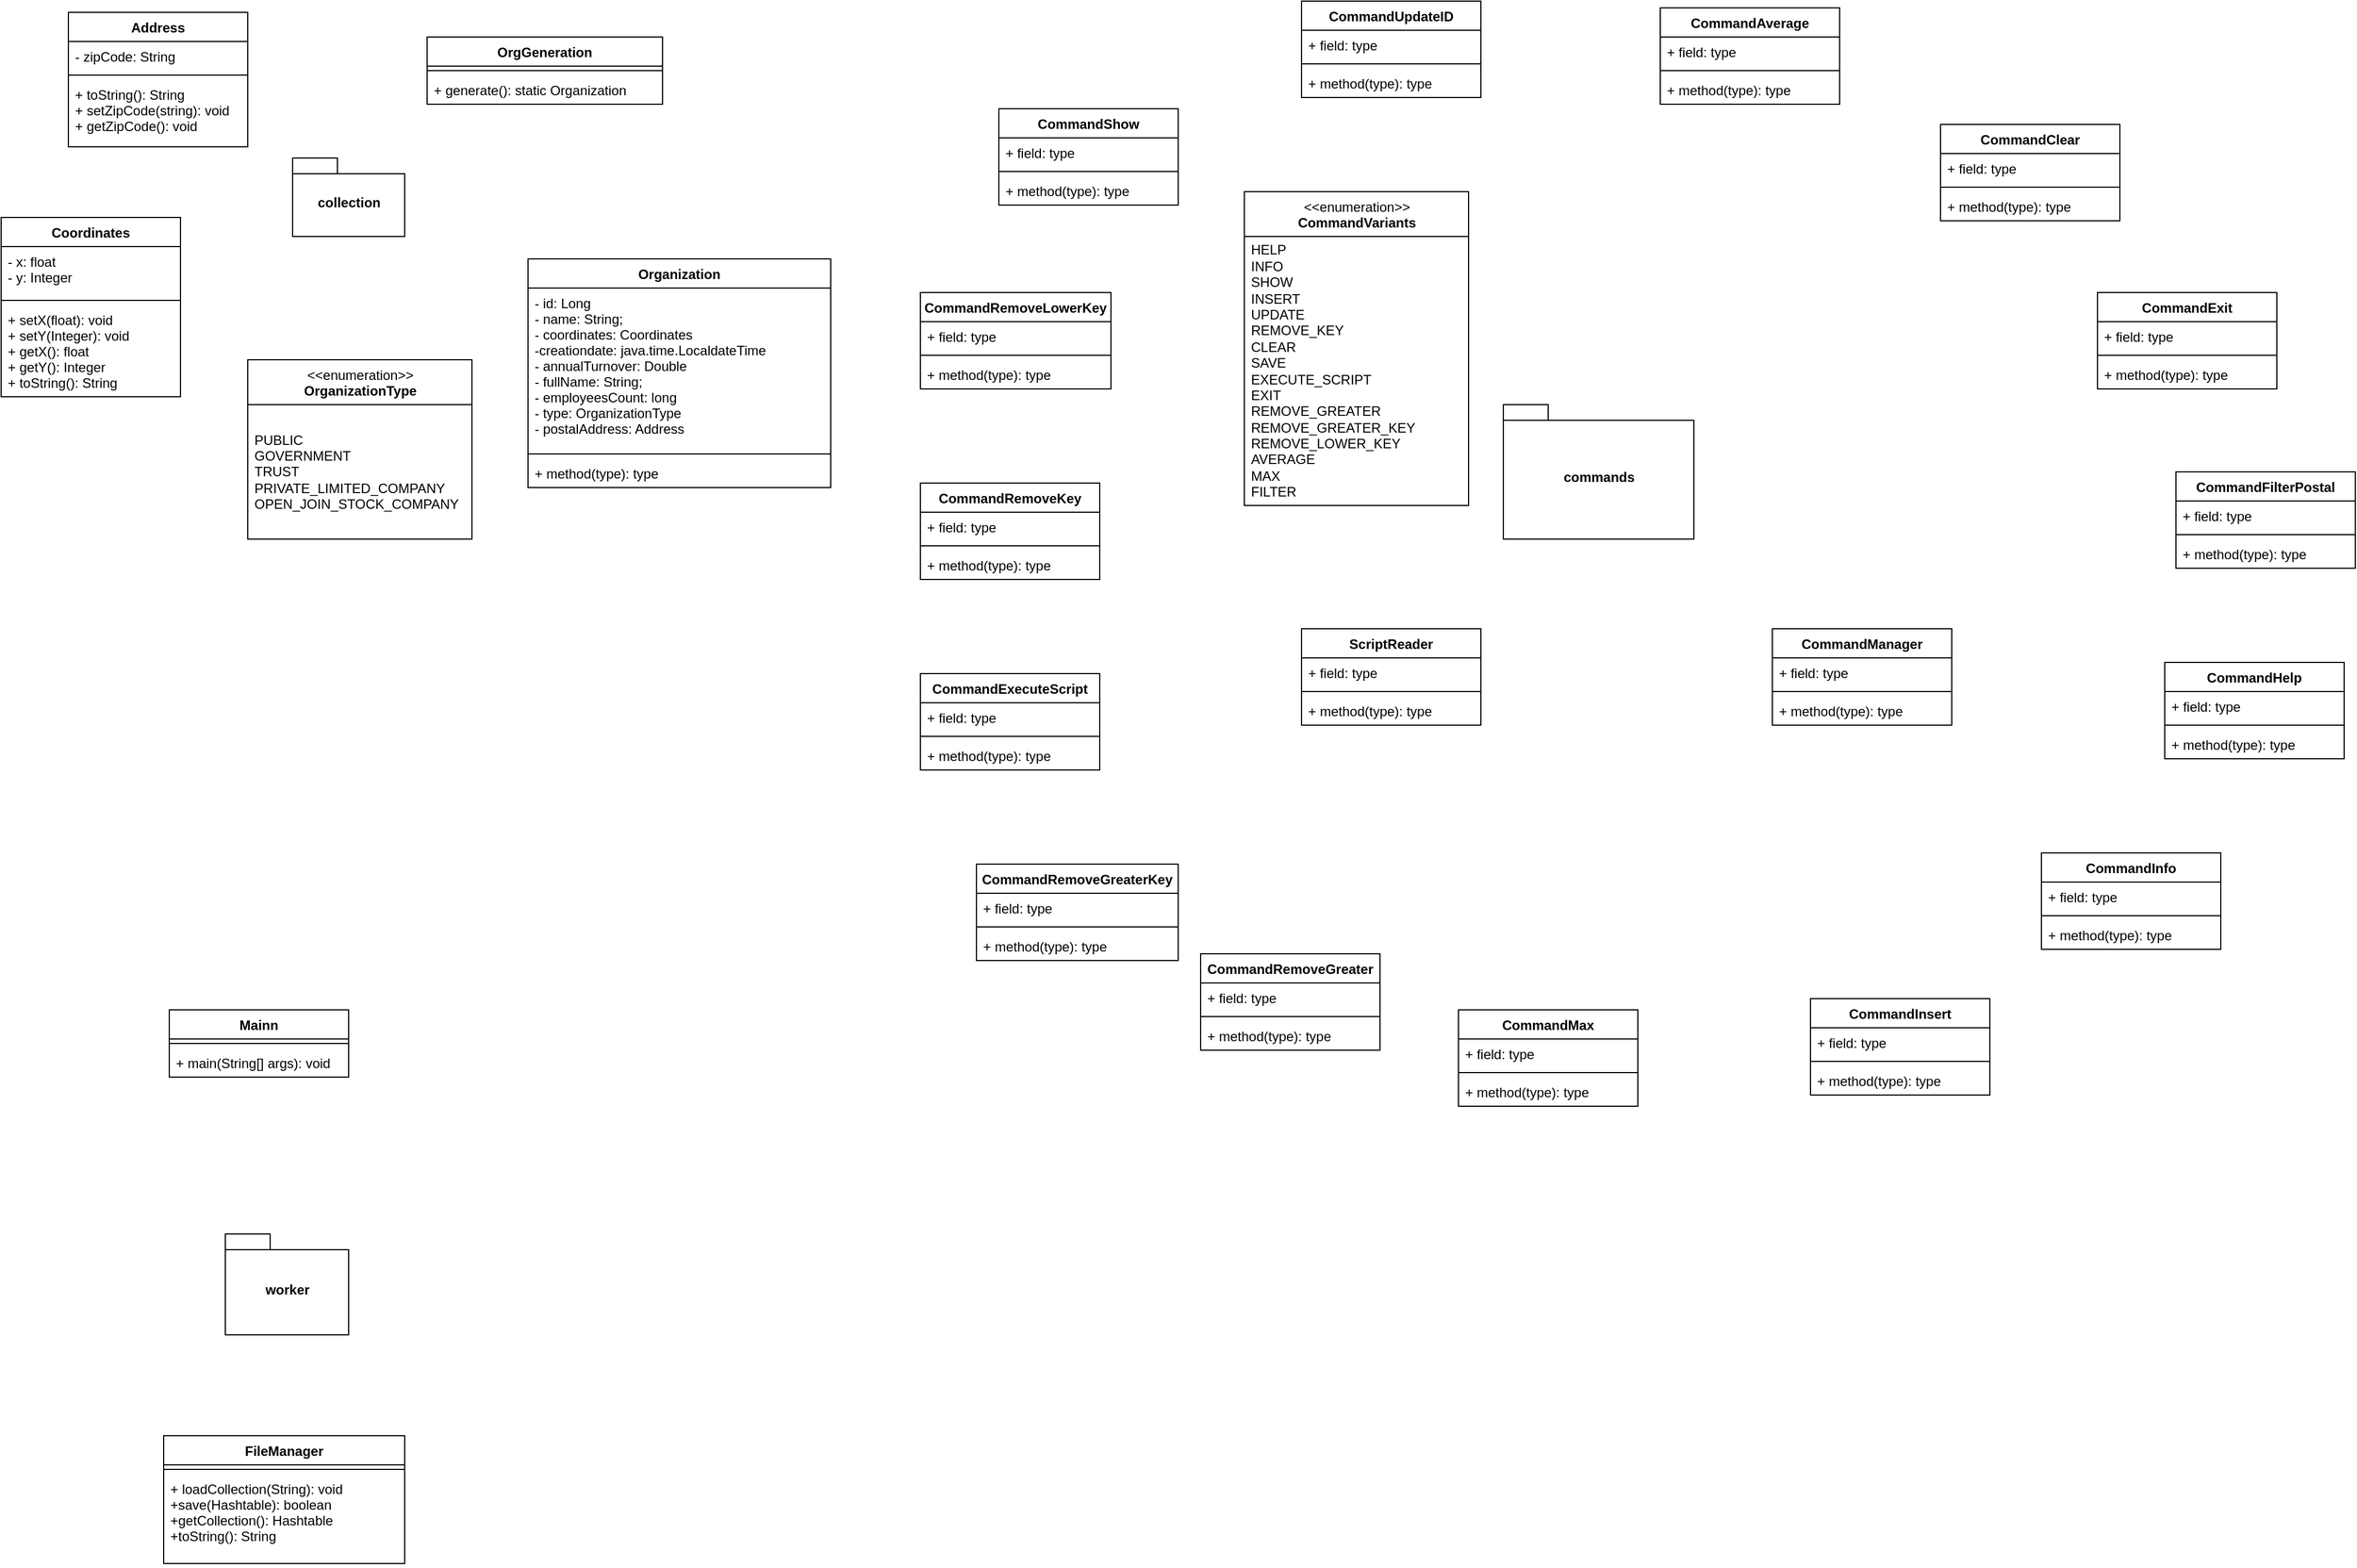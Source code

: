 <mxfile version="14.4.8" type="github">
  <diagram id="C5RBs43oDa-KdzZeNtuy" name="Page-1">
    <mxGraphModel dx="498" dy="671" grid="1" gridSize="10" guides="1" tooltips="1" connect="1" arrows="1" fold="1" page="1" pageScale="1" pageWidth="1169" pageHeight="1654" math="0" shadow="0">
      <root>
        <mxCell id="WIyWlLk6GJQsqaUBKTNV-0" />
        <mxCell id="WIyWlLk6GJQsqaUBKTNV-1" parent="WIyWlLk6GJQsqaUBKTNV-0" />
        <mxCell id="-TGFA2THUqolWi0VZM0r-0" value="collection" style="shape=folder;fontStyle=1;spacingTop=10;tabWidth=40;tabHeight=14;tabPosition=left;html=1;" parent="WIyWlLk6GJQsqaUBKTNV-1" vertex="1">
          <mxGeometry x="320" y="220" width="100" height="70" as="geometry" />
        </mxCell>
        <mxCell id="-TGFA2THUqolWi0VZM0r-1" value="Address" style="swimlane;fontStyle=1;align=center;verticalAlign=top;childLayout=stackLayout;horizontal=1;startSize=26;horizontalStack=0;resizeParent=1;resizeParentMax=0;resizeLast=0;collapsible=1;marginBottom=0;" parent="WIyWlLk6GJQsqaUBKTNV-1" vertex="1">
          <mxGeometry x="120" y="90" width="160" height="120" as="geometry" />
        </mxCell>
        <mxCell id="-TGFA2THUqolWi0VZM0r-2" value="- zipCode: String" style="text;strokeColor=none;fillColor=none;align=left;verticalAlign=top;spacingLeft=4;spacingRight=4;overflow=hidden;rotatable=0;points=[[0,0.5],[1,0.5]];portConstraint=eastwest;" parent="-TGFA2THUqolWi0VZM0r-1" vertex="1">
          <mxGeometry y="26" width="160" height="26" as="geometry" />
        </mxCell>
        <mxCell id="-TGFA2THUqolWi0VZM0r-3" value="" style="line;strokeWidth=1;fillColor=none;align=left;verticalAlign=middle;spacingTop=-1;spacingLeft=3;spacingRight=3;rotatable=0;labelPosition=right;points=[];portConstraint=eastwest;" parent="-TGFA2THUqolWi0VZM0r-1" vertex="1">
          <mxGeometry y="52" width="160" height="8" as="geometry" />
        </mxCell>
        <mxCell id="-TGFA2THUqolWi0VZM0r-4" value="+ toString(): String&#xa;+ setZipCode(string): void&#xa;+ getZipCode(): void" style="text;strokeColor=none;fillColor=none;align=left;verticalAlign=top;spacingLeft=4;spacingRight=4;overflow=hidden;rotatable=0;points=[[0,0.5],[1,0.5]];portConstraint=eastwest;" parent="-TGFA2THUqolWi0VZM0r-1" vertex="1">
          <mxGeometry y="60" width="160" height="60" as="geometry" />
        </mxCell>
        <mxCell id="-TGFA2THUqolWi0VZM0r-5" value="Coordinates" style="swimlane;fontStyle=1;align=center;verticalAlign=top;childLayout=stackLayout;horizontal=1;startSize=26;horizontalStack=0;resizeParent=1;resizeParentMax=0;resizeLast=0;collapsible=1;marginBottom=0;" parent="WIyWlLk6GJQsqaUBKTNV-1" vertex="1">
          <mxGeometry x="60" y="273" width="160" height="160" as="geometry" />
        </mxCell>
        <mxCell id="-TGFA2THUqolWi0VZM0r-6" value="- x: float&#xa;- y: Integer" style="text;strokeColor=none;fillColor=none;align=left;verticalAlign=top;spacingLeft=4;spacingRight=4;overflow=hidden;rotatable=0;points=[[0,0.5],[1,0.5]];portConstraint=eastwest;" parent="-TGFA2THUqolWi0VZM0r-5" vertex="1">
          <mxGeometry y="26" width="160" height="44" as="geometry" />
        </mxCell>
        <mxCell id="-TGFA2THUqolWi0VZM0r-7" value="" style="line;strokeWidth=1;fillColor=none;align=left;verticalAlign=middle;spacingTop=-1;spacingLeft=3;spacingRight=3;rotatable=0;labelPosition=right;points=[];portConstraint=eastwest;" parent="-TGFA2THUqolWi0VZM0r-5" vertex="1">
          <mxGeometry y="70" width="160" height="8" as="geometry" />
        </mxCell>
        <mxCell id="-TGFA2THUqolWi0VZM0r-8" value="+ setX(float): void&#xa;+ setY(Integer): void&#xa;+ getX(): float&#xa;+ getY(): Integer&#xa;+ toString(): String" style="text;strokeColor=none;fillColor=none;align=left;verticalAlign=top;spacingLeft=4;spacingRight=4;overflow=hidden;rotatable=0;points=[[0,0.5],[1,0.5]];portConstraint=eastwest;" parent="-TGFA2THUqolWi0VZM0r-5" vertex="1">
          <mxGeometry y="78" width="160" height="82" as="geometry" />
        </mxCell>
        <mxCell id="-TGFA2THUqolWi0VZM0r-9" value="OrgGeneration" style="swimlane;fontStyle=1;align=center;verticalAlign=top;childLayout=stackLayout;horizontal=1;startSize=26;horizontalStack=0;resizeParent=1;resizeParentMax=0;resizeLast=0;collapsible=1;marginBottom=0;" parent="WIyWlLk6GJQsqaUBKTNV-1" vertex="1">
          <mxGeometry x="440" y="112" width="210" height="60" as="geometry" />
        </mxCell>
        <mxCell id="-TGFA2THUqolWi0VZM0r-11" value="" style="line;strokeWidth=1;fillColor=none;align=left;verticalAlign=middle;spacingTop=-1;spacingLeft=3;spacingRight=3;rotatable=0;labelPosition=right;points=[];portConstraint=eastwest;" parent="-TGFA2THUqolWi0VZM0r-9" vertex="1">
          <mxGeometry y="26" width="210" height="8" as="geometry" />
        </mxCell>
        <mxCell id="-TGFA2THUqolWi0VZM0r-12" value="+ generate(): static Organization" style="text;strokeColor=none;fillColor=none;align=left;verticalAlign=top;spacingLeft=4;spacingRight=4;overflow=hidden;rotatable=0;points=[[0,0.5],[1,0.5]];portConstraint=eastwest;" parent="-TGFA2THUqolWi0VZM0r-9" vertex="1">
          <mxGeometry y="34" width="210" height="26" as="geometry" />
        </mxCell>
        <mxCell id="-TGFA2THUqolWi0VZM0r-17" value="Organization" style="swimlane;fontStyle=1;align=center;verticalAlign=top;childLayout=stackLayout;horizontal=1;startSize=26;horizontalStack=0;resizeParent=1;resizeParentMax=0;resizeLast=0;collapsible=1;marginBottom=0;" parent="WIyWlLk6GJQsqaUBKTNV-1" vertex="1">
          <mxGeometry x="530" y="310" width="270" height="204" as="geometry" />
        </mxCell>
        <mxCell id="-TGFA2THUqolWi0VZM0r-18" value="- id: Long&#xa;- name: String;&#xa;- coordinates: Coordinates&#xa;-creationdate: java.time.LocaldateTime&#xa;- annualTurnover: Double&#xa;- fullName: String;&#xa;- employeesCount: long&#xa;- type: OrganizationType&#xa;- postalAddress: Address&#xa;" style="text;strokeColor=none;fillColor=none;align=left;verticalAlign=top;spacingLeft=4;spacingRight=4;overflow=hidden;rotatable=0;points=[[0,0.5],[1,0.5]];portConstraint=eastwest;" parent="-TGFA2THUqolWi0VZM0r-17" vertex="1">
          <mxGeometry y="26" width="270" height="144" as="geometry" />
        </mxCell>
        <mxCell id="-TGFA2THUqolWi0VZM0r-19" value="" style="line;strokeWidth=1;fillColor=none;align=left;verticalAlign=middle;spacingTop=-1;spacingLeft=3;spacingRight=3;rotatable=0;labelPosition=right;points=[];portConstraint=eastwest;" parent="-TGFA2THUqolWi0VZM0r-17" vertex="1">
          <mxGeometry y="170" width="270" height="8" as="geometry" />
        </mxCell>
        <mxCell id="-TGFA2THUqolWi0VZM0r-20" value="+ method(type): type" style="text;strokeColor=none;fillColor=none;align=left;verticalAlign=top;spacingLeft=4;spacingRight=4;overflow=hidden;rotatable=0;points=[[0,0.5],[1,0.5]];portConstraint=eastwest;" parent="-TGFA2THUqolWi0VZM0r-17" vertex="1">
          <mxGeometry y="178" width="270" height="26" as="geometry" />
        </mxCell>
        <mxCell id="-TGFA2THUqolWi0VZM0r-21" value="commands" style="shape=folder;fontStyle=1;spacingTop=10;tabWidth=40;tabHeight=14;tabPosition=left;html=1;" parent="WIyWlLk6GJQsqaUBKTNV-1" vertex="1">
          <mxGeometry x="1400" y="440" width="170" height="120" as="geometry" />
        </mxCell>
        <mxCell id="-TGFA2THUqolWi0VZM0r-22" value="CommandUpdateID" style="swimlane;fontStyle=1;align=center;verticalAlign=top;childLayout=stackLayout;horizontal=1;startSize=26;horizontalStack=0;resizeParent=1;resizeParentMax=0;resizeLast=0;collapsible=1;marginBottom=0;" parent="WIyWlLk6GJQsqaUBKTNV-1" vertex="1">
          <mxGeometry x="1220" y="80" width="160" height="86" as="geometry" />
        </mxCell>
        <mxCell id="-TGFA2THUqolWi0VZM0r-23" value="+ field: type" style="text;strokeColor=none;fillColor=none;align=left;verticalAlign=top;spacingLeft=4;spacingRight=4;overflow=hidden;rotatable=0;points=[[0,0.5],[1,0.5]];portConstraint=eastwest;" parent="-TGFA2THUqolWi0VZM0r-22" vertex="1">
          <mxGeometry y="26" width="160" height="26" as="geometry" />
        </mxCell>
        <mxCell id="-TGFA2THUqolWi0VZM0r-24" value="" style="line;strokeWidth=1;fillColor=none;align=left;verticalAlign=middle;spacingTop=-1;spacingLeft=3;spacingRight=3;rotatable=0;labelPosition=right;points=[];portConstraint=eastwest;" parent="-TGFA2THUqolWi0VZM0r-22" vertex="1">
          <mxGeometry y="52" width="160" height="8" as="geometry" />
        </mxCell>
        <mxCell id="-TGFA2THUqolWi0VZM0r-25" value="+ method(type): type" style="text;strokeColor=none;fillColor=none;align=left;verticalAlign=top;spacingLeft=4;spacingRight=4;overflow=hidden;rotatable=0;points=[[0,0.5],[1,0.5]];portConstraint=eastwest;" parent="-TGFA2THUqolWi0VZM0r-22" vertex="1">
          <mxGeometry y="60" width="160" height="26" as="geometry" />
        </mxCell>
        <mxCell id="-TGFA2THUqolWi0VZM0r-26" value="CommandShow" style="swimlane;fontStyle=1;align=center;verticalAlign=top;childLayout=stackLayout;horizontal=1;startSize=26;horizontalStack=0;resizeParent=1;resizeParentMax=0;resizeLast=0;collapsible=1;marginBottom=0;" parent="WIyWlLk6GJQsqaUBKTNV-1" vertex="1">
          <mxGeometry x="950" y="176" width="160" height="86" as="geometry" />
        </mxCell>
        <mxCell id="-TGFA2THUqolWi0VZM0r-27" value="+ field: type" style="text;strokeColor=none;fillColor=none;align=left;verticalAlign=top;spacingLeft=4;spacingRight=4;overflow=hidden;rotatable=0;points=[[0,0.5],[1,0.5]];portConstraint=eastwest;" parent="-TGFA2THUqolWi0VZM0r-26" vertex="1">
          <mxGeometry y="26" width="160" height="26" as="geometry" />
        </mxCell>
        <mxCell id="-TGFA2THUqolWi0VZM0r-28" value="" style="line;strokeWidth=1;fillColor=none;align=left;verticalAlign=middle;spacingTop=-1;spacingLeft=3;spacingRight=3;rotatable=0;labelPosition=right;points=[];portConstraint=eastwest;" parent="-TGFA2THUqolWi0VZM0r-26" vertex="1">
          <mxGeometry y="52" width="160" height="8" as="geometry" />
        </mxCell>
        <mxCell id="-TGFA2THUqolWi0VZM0r-29" value="+ method(type): type" style="text;strokeColor=none;fillColor=none;align=left;verticalAlign=top;spacingLeft=4;spacingRight=4;overflow=hidden;rotatable=0;points=[[0,0.5],[1,0.5]];portConstraint=eastwest;" parent="-TGFA2THUqolWi0VZM0r-26" vertex="1">
          <mxGeometry y="60" width="160" height="26" as="geometry" />
        </mxCell>
        <mxCell id="-TGFA2THUqolWi0VZM0r-30" value="CommandRemoveLowerKey" style="swimlane;fontStyle=1;align=center;verticalAlign=top;childLayout=stackLayout;horizontal=1;startSize=26;horizontalStack=0;resizeParent=1;resizeParentMax=0;resizeLast=0;collapsible=1;marginBottom=0;" parent="WIyWlLk6GJQsqaUBKTNV-1" vertex="1">
          <mxGeometry x="880" y="340" width="170" height="86" as="geometry" />
        </mxCell>
        <mxCell id="-TGFA2THUqolWi0VZM0r-31" value="+ field: type" style="text;strokeColor=none;fillColor=none;align=left;verticalAlign=top;spacingLeft=4;spacingRight=4;overflow=hidden;rotatable=0;points=[[0,0.5],[1,0.5]];portConstraint=eastwest;" parent="-TGFA2THUqolWi0VZM0r-30" vertex="1">
          <mxGeometry y="26" width="170" height="26" as="geometry" />
        </mxCell>
        <mxCell id="-TGFA2THUqolWi0VZM0r-32" value="" style="line;strokeWidth=1;fillColor=none;align=left;verticalAlign=middle;spacingTop=-1;spacingLeft=3;spacingRight=3;rotatable=0;labelPosition=right;points=[];portConstraint=eastwest;" parent="-TGFA2THUqolWi0VZM0r-30" vertex="1">
          <mxGeometry y="52" width="170" height="8" as="geometry" />
        </mxCell>
        <mxCell id="-TGFA2THUqolWi0VZM0r-33" value="+ method(type): type" style="text;strokeColor=none;fillColor=none;align=left;verticalAlign=top;spacingLeft=4;spacingRight=4;overflow=hidden;rotatable=0;points=[[0,0.5],[1,0.5]];portConstraint=eastwest;" parent="-TGFA2THUqolWi0VZM0r-30" vertex="1">
          <mxGeometry y="60" width="170" height="26" as="geometry" />
        </mxCell>
        <mxCell id="-TGFA2THUqolWi0VZM0r-34" value="CommandRemoveKey" style="swimlane;fontStyle=1;align=center;verticalAlign=top;childLayout=stackLayout;horizontal=1;startSize=26;horizontalStack=0;resizeParent=1;resizeParentMax=0;resizeLast=0;collapsible=1;marginBottom=0;" parent="WIyWlLk6GJQsqaUBKTNV-1" vertex="1">
          <mxGeometry x="880" y="510" width="160" height="86" as="geometry" />
        </mxCell>
        <mxCell id="-TGFA2THUqolWi0VZM0r-35" value="+ field: type" style="text;strokeColor=none;fillColor=none;align=left;verticalAlign=top;spacingLeft=4;spacingRight=4;overflow=hidden;rotatable=0;points=[[0,0.5],[1,0.5]];portConstraint=eastwest;" parent="-TGFA2THUqolWi0VZM0r-34" vertex="1">
          <mxGeometry y="26" width="160" height="26" as="geometry" />
        </mxCell>
        <mxCell id="-TGFA2THUqolWi0VZM0r-36" value="" style="line;strokeWidth=1;fillColor=none;align=left;verticalAlign=middle;spacingTop=-1;spacingLeft=3;spacingRight=3;rotatable=0;labelPosition=right;points=[];portConstraint=eastwest;" parent="-TGFA2THUqolWi0VZM0r-34" vertex="1">
          <mxGeometry y="52" width="160" height="8" as="geometry" />
        </mxCell>
        <mxCell id="-TGFA2THUqolWi0VZM0r-37" value="+ method(type): type" style="text;strokeColor=none;fillColor=none;align=left;verticalAlign=top;spacingLeft=4;spacingRight=4;overflow=hidden;rotatable=0;points=[[0,0.5],[1,0.5]];portConstraint=eastwest;" parent="-TGFA2THUqolWi0VZM0r-34" vertex="1">
          <mxGeometry y="60" width="160" height="26" as="geometry" />
        </mxCell>
        <mxCell id="-TGFA2THUqolWi0VZM0r-38" value="CommandExecuteScript" style="swimlane;fontStyle=1;align=center;verticalAlign=top;childLayout=stackLayout;horizontal=1;startSize=26;horizontalStack=0;resizeParent=1;resizeParentMax=0;resizeLast=0;collapsible=1;marginBottom=0;" parent="WIyWlLk6GJQsqaUBKTNV-1" vertex="1">
          <mxGeometry x="880" y="680" width="160" height="86" as="geometry" />
        </mxCell>
        <mxCell id="-TGFA2THUqolWi0VZM0r-39" value="+ field: type" style="text;strokeColor=none;fillColor=none;align=left;verticalAlign=top;spacingLeft=4;spacingRight=4;overflow=hidden;rotatable=0;points=[[0,0.5],[1,0.5]];portConstraint=eastwest;" parent="-TGFA2THUqolWi0VZM0r-38" vertex="1">
          <mxGeometry y="26" width="160" height="26" as="geometry" />
        </mxCell>
        <mxCell id="-TGFA2THUqolWi0VZM0r-40" value="" style="line;strokeWidth=1;fillColor=none;align=left;verticalAlign=middle;spacingTop=-1;spacingLeft=3;spacingRight=3;rotatable=0;labelPosition=right;points=[];portConstraint=eastwest;" parent="-TGFA2THUqolWi0VZM0r-38" vertex="1">
          <mxGeometry y="52" width="160" height="8" as="geometry" />
        </mxCell>
        <mxCell id="-TGFA2THUqolWi0VZM0r-41" value="+ method(type): type" style="text;strokeColor=none;fillColor=none;align=left;verticalAlign=top;spacingLeft=4;spacingRight=4;overflow=hidden;rotatable=0;points=[[0,0.5],[1,0.5]];portConstraint=eastwest;" parent="-TGFA2THUqolWi0VZM0r-38" vertex="1">
          <mxGeometry y="60" width="160" height="26" as="geometry" />
        </mxCell>
        <mxCell id="-TGFA2THUqolWi0VZM0r-42" value="CommandRemoveGreaterKey" style="swimlane;fontStyle=1;align=center;verticalAlign=top;childLayout=stackLayout;horizontal=1;startSize=26;horizontalStack=0;resizeParent=1;resizeParentMax=0;resizeLast=0;collapsible=1;marginBottom=0;" parent="WIyWlLk6GJQsqaUBKTNV-1" vertex="1">
          <mxGeometry x="930" y="850" width="180" height="86" as="geometry" />
        </mxCell>
        <mxCell id="-TGFA2THUqolWi0VZM0r-43" value="+ field: type" style="text;strokeColor=none;fillColor=none;align=left;verticalAlign=top;spacingLeft=4;spacingRight=4;overflow=hidden;rotatable=0;points=[[0,0.5],[1,0.5]];portConstraint=eastwest;" parent="-TGFA2THUqolWi0VZM0r-42" vertex="1">
          <mxGeometry y="26" width="180" height="26" as="geometry" />
        </mxCell>
        <mxCell id="-TGFA2THUqolWi0VZM0r-44" value="" style="line;strokeWidth=1;fillColor=none;align=left;verticalAlign=middle;spacingTop=-1;spacingLeft=3;spacingRight=3;rotatable=0;labelPosition=right;points=[];portConstraint=eastwest;" parent="-TGFA2THUqolWi0VZM0r-42" vertex="1">
          <mxGeometry y="52" width="180" height="8" as="geometry" />
        </mxCell>
        <mxCell id="-TGFA2THUqolWi0VZM0r-45" value="+ method(type): type" style="text;strokeColor=none;fillColor=none;align=left;verticalAlign=top;spacingLeft=4;spacingRight=4;overflow=hidden;rotatable=0;points=[[0,0.5],[1,0.5]];portConstraint=eastwest;" parent="-TGFA2THUqolWi0VZM0r-42" vertex="1">
          <mxGeometry y="60" width="180" height="26" as="geometry" />
        </mxCell>
        <mxCell id="-TGFA2THUqolWi0VZM0r-46" value="CommandMax" style="swimlane;fontStyle=1;align=center;verticalAlign=top;childLayout=stackLayout;horizontal=1;startSize=26;horizontalStack=0;resizeParent=1;resizeParentMax=0;resizeLast=0;collapsible=1;marginBottom=0;" parent="WIyWlLk6GJQsqaUBKTNV-1" vertex="1">
          <mxGeometry x="1360" y="980" width="160" height="86" as="geometry" />
        </mxCell>
        <mxCell id="-TGFA2THUqolWi0VZM0r-47" value="+ field: type" style="text;strokeColor=none;fillColor=none;align=left;verticalAlign=top;spacingLeft=4;spacingRight=4;overflow=hidden;rotatable=0;points=[[0,0.5],[1,0.5]];portConstraint=eastwest;" parent="-TGFA2THUqolWi0VZM0r-46" vertex="1">
          <mxGeometry y="26" width="160" height="26" as="geometry" />
        </mxCell>
        <mxCell id="-TGFA2THUqolWi0VZM0r-48" value="" style="line;strokeWidth=1;fillColor=none;align=left;verticalAlign=middle;spacingTop=-1;spacingLeft=3;spacingRight=3;rotatable=0;labelPosition=right;points=[];portConstraint=eastwest;" parent="-TGFA2THUqolWi0VZM0r-46" vertex="1">
          <mxGeometry y="52" width="160" height="8" as="geometry" />
        </mxCell>
        <mxCell id="-TGFA2THUqolWi0VZM0r-49" value="+ method(type): type" style="text;strokeColor=none;fillColor=none;align=left;verticalAlign=top;spacingLeft=4;spacingRight=4;overflow=hidden;rotatable=0;points=[[0,0.5],[1,0.5]];portConstraint=eastwest;" parent="-TGFA2THUqolWi0VZM0r-46" vertex="1">
          <mxGeometry y="60" width="160" height="26" as="geometry" />
        </mxCell>
        <mxCell id="-TGFA2THUqolWi0VZM0r-50" value="CommandInsert" style="swimlane;fontStyle=1;align=center;verticalAlign=top;childLayout=stackLayout;horizontal=1;startSize=26;horizontalStack=0;resizeParent=1;resizeParentMax=0;resizeLast=0;collapsible=1;marginBottom=0;" parent="WIyWlLk6GJQsqaUBKTNV-1" vertex="1">
          <mxGeometry x="1674" y="970" width="160" height="86" as="geometry" />
        </mxCell>
        <mxCell id="-TGFA2THUqolWi0VZM0r-51" value="+ field: type" style="text;strokeColor=none;fillColor=none;align=left;verticalAlign=top;spacingLeft=4;spacingRight=4;overflow=hidden;rotatable=0;points=[[0,0.5],[1,0.5]];portConstraint=eastwest;" parent="-TGFA2THUqolWi0VZM0r-50" vertex="1">
          <mxGeometry y="26" width="160" height="26" as="geometry" />
        </mxCell>
        <mxCell id="-TGFA2THUqolWi0VZM0r-52" value="" style="line;strokeWidth=1;fillColor=none;align=left;verticalAlign=middle;spacingTop=-1;spacingLeft=3;spacingRight=3;rotatable=0;labelPosition=right;points=[];portConstraint=eastwest;" parent="-TGFA2THUqolWi0VZM0r-50" vertex="1">
          <mxGeometry y="52" width="160" height="8" as="geometry" />
        </mxCell>
        <mxCell id="-TGFA2THUqolWi0VZM0r-53" value="+ method(type): type" style="text;strokeColor=none;fillColor=none;align=left;verticalAlign=top;spacingLeft=4;spacingRight=4;overflow=hidden;rotatable=0;points=[[0,0.5],[1,0.5]];portConstraint=eastwest;" parent="-TGFA2THUqolWi0VZM0r-50" vertex="1">
          <mxGeometry y="60" width="160" height="26" as="geometry" />
        </mxCell>
        <mxCell id="-TGFA2THUqolWi0VZM0r-54" value="CommandAverage" style="swimlane;fontStyle=1;align=center;verticalAlign=top;childLayout=stackLayout;horizontal=1;startSize=26;horizontalStack=0;resizeParent=1;resizeParentMax=0;resizeLast=0;collapsible=1;marginBottom=0;" parent="WIyWlLk6GJQsqaUBKTNV-1" vertex="1">
          <mxGeometry x="1540" y="86" width="160" height="86" as="geometry" />
        </mxCell>
        <mxCell id="-TGFA2THUqolWi0VZM0r-55" value="+ field: type" style="text;strokeColor=none;fillColor=none;align=left;verticalAlign=top;spacingLeft=4;spacingRight=4;overflow=hidden;rotatable=0;points=[[0,0.5],[1,0.5]];portConstraint=eastwest;" parent="-TGFA2THUqolWi0VZM0r-54" vertex="1">
          <mxGeometry y="26" width="160" height="26" as="geometry" />
        </mxCell>
        <mxCell id="-TGFA2THUqolWi0VZM0r-56" value="" style="line;strokeWidth=1;fillColor=none;align=left;verticalAlign=middle;spacingTop=-1;spacingLeft=3;spacingRight=3;rotatable=0;labelPosition=right;points=[];portConstraint=eastwest;" parent="-TGFA2THUqolWi0VZM0r-54" vertex="1">
          <mxGeometry y="52" width="160" height="8" as="geometry" />
        </mxCell>
        <mxCell id="-TGFA2THUqolWi0VZM0r-57" value="+ method(type): type" style="text;strokeColor=none;fillColor=none;align=left;verticalAlign=top;spacingLeft=4;spacingRight=4;overflow=hidden;rotatable=0;points=[[0,0.5],[1,0.5]];portConstraint=eastwest;" parent="-TGFA2THUqolWi0VZM0r-54" vertex="1">
          <mxGeometry y="60" width="160" height="26" as="geometry" />
        </mxCell>
        <mxCell id="-TGFA2THUqolWi0VZM0r-58" value="CommandClear" style="swimlane;fontStyle=1;align=center;verticalAlign=top;childLayout=stackLayout;horizontal=1;startSize=26;horizontalStack=0;resizeParent=1;resizeParentMax=0;resizeLast=0;collapsible=1;marginBottom=0;" parent="WIyWlLk6GJQsqaUBKTNV-1" vertex="1">
          <mxGeometry x="1790" y="190" width="160" height="86" as="geometry" />
        </mxCell>
        <mxCell id="-TGFA2THUqolWi0VZM0r-59" value="+ field: type" style="text;strokeColor=none;fillColor=none;align=left;verticalAlign=top;spacingLeft=4;spacingRight=4;overflow=hidden;rotatable=0;points=[[0,0.5],[1,0.5]];portConstraint=eastwest;" parent="-TGFA2THUqolWi0VZM0r-58" vertex="1">
          <mxGeometry y="26" width="160" height="26" as="geometry" />
        </mxCell>
        <mxCell id="-TGFA2THUqolWi0VZM0r-60" value="" style="line;strokeWidth=1;fillColor=none;align=left;verticalAlign=middle;spacingTop=-1;spacingLeft=3;spacingRight=3;rotatable=0;labelPosition=right;points=[];portConstraint=eastwest;" parent="-TGFA2THUqolWi0VZM0r-58" vertex="1">
          <mxGeometry y="52" width="160" height="8" as="geometry" />
        </mxCell>
        <mxCell id="-TGFA2THUqolWi0VZM0r-61" value="+ method(type): type" style="text;strokeColor=none;fillColor=none;align=left;verticalAlign=top;spacingLeft=4;spacingRight=4;overflow=hidden;rotatable=0;points=[[0,0.5],[1,0.5]];portConstraint=eastwest;" parent="-TGFA2THUqolWi0VZM0r-58" vertex="1">
          <mxGeometry y="60" width="160" height="26" as="geometry" />
        </mxCell>
        <mxCell id="-TGFA2THUqolWi0VZM0r-62" value="CommandExit" style="swimlane;fontStyle=1;align=center;verticalAlign=top;childLayout=stackLayout;horizontal=1;startSize=26;horizontalStack=0;resizeParent=1;resizeParentMax=0;resizeLast=0;collapsible=1;marginBottom=0;" parent="WIyWlLk6GJQsqaUBKTNV-1" vertex="1">
          <mxGeometry x="1930" y="340" width="160" height="86" as="geometry" />
        </mxCell>
        <mxCell id="-TGFA2THUqolWi0VZM0r-63" value="+ field: type" style="text;strokeColor=none;fillColor=none;align=left;verticalAlign=top;spacingLeft=4;spacingRight=4;overflow=hidden;rotatable=0;points=[[0,0.5],[1,0.5]];portConstraint=eastwest;" parent="-TGFA2THUqolWi0VZM0r-62" vertex="1">
          <mxGeometry y="26" width="160" height="26" as="geometry" />
        </mxCell>
        <mxCell id="-TGFA2THUqolWi0VZM0r-64" value="" style="line;strokeWidth=1;fillColor=none;align=left;verticalAlign=middle;spacingTop=-1;spacingLeft=3;spacingRight=3;rotatable=0;labelPosition=right;points=[];portConstraint=eastwest;" parent="-TGFA2THUqolWi0VZM0r-62" vertex="1">
          <mxGeometry y="52" width="160" height="8" as="geometry" />
        </mxCell>
        <mxCell id="-TGFA2THUqolWi0VZM0r-65" value="+ method(type): type" style="text;strokeColor=none;fillColor=none;align=left;verticalAlign=top;spacingLeft=4;spacingRight=4;overflow=hidden;rotatable=0;points=[[0,0.5],[1,0.5]];portConstraint=eastwest;" parent="-TGFA2THUqolWi0VZM0r-62" vertex="1">
          <mxGeometry y="60" width="160" height="26" as="geometry" />
        </mxCell>
        <mxCell id="-TGFA2THUqolWi0VZM0r-66" value="CommandFilterPostal" style="swimlane;fontStyle=1;align=center;verticalAlign=top;childLayout=stackLayout;horizontal=1;startSize=26;horizontalStack=0;resizeParent=1;resizeParentMax=0;resizeLast=0;collapsible=1;marginBottom=0;" parent="WIyWlLk6GJQsqaUBKTNV-1" vertex="1">
          <mxGeometry x="2000" y="500" width="160" height="86" as="geometry" />
        </mxCell>
        <mxCell id="-TGFA2THUqolWi0VZM0r-67" value="+ field: type" style="text;strokeColor=none;fillColor=none;align=left;verticalAlign=top;spacingLeft=4;spacingRight=4;overflow=hidden;rotatable=0;points=[[0,0.5],[1,0.5]];portConstraint=eastwest;" parent="-TGFA2THUqolWi0VZM0r-66" vertex="1">
          <mxGeometry y="26" width="160" height="26" as="geometry" />
        </mxCell>
        <mxCell id="-TGFA2THUqolWi0VZM0r-68" value="" style="line;strokeWidth=1;fillColor=none;align=left;verticalAlign=middle;spacingTop=-1;spacingLeft=3;spacingRight=3;rotatable=0;labelPosition=right;points=[];portConstraint=eastwest;" parent="-TGFA2THUqolWi0VZM0r-66" vertex="1">
          <mxGeometry y="52" width="160" height="8" as="geometry" />
        </mxCell>
        <mxCell id="-TGFA2THUqolWi0VZM0r-69" value="+ method(type): type" style="text;strokeColor=none;fillColor=none;align=left;verticalAlign=top;spacingLeft=4;spacingRight=4;overflow=hidden;rotatable=0;points=[[0,0.5],[1,0.5]];portConstraint=eastwest;" parent="-TGFA2THUqolWi0VZM0r-66" vertex="1">
          <mxGeometry y="60" width="160" height="26" as="geometry" />
        </mxCell>
        <mxCell id="-TGFA2THUqolWi0VZM0r-70" value="CommandHelp" style="swimlane;fontStyle=1;align=center;verticalAlign=top;childLayout=stackLayout;horizontal=1;startSize=26;horizontalStack=0;resizeParent=1;resizeParentMax=0;resizeLast=0;collapsible=1;marginBottom=0;" parent="WIyWlLk6GJQsqaUBKTNV-1" vertex="1">
          <mxGeometry x="1990" y="670" width="160" height="86" as="geometry" />
        </mxCell>
        <mxCell id="-TGFA2THUqolWi0VZM0r-71" value="+ field: type" style="text;strokeColor=none;fillColor=none;align=left;verticalAlign=top;spacingLeft=4;spacingRight=4;overflow=hidden;rotatable=0;points=[[0,0.5],[1,0.5]];portConstraint=eastwest;" parent="-TGFA2THUqolWi0VZM0r-70" vertex="1">
          <mxGeometry y="26" width="160" height="26" as="geometry" />
        </mxCell>
        <mxCell id="-TGFA2THUqolWi0VZM0r-72" value="" style="line;strokeWidth=1;fillColor=none;align=left;verticalAlign=middle;spacingTop=-1;spacingLeft=3;spacingRight=3;rotatable=0;labelPosition=right;points=[];portConstraint=eastwest;" parent="-TGFA2THUqolWi0VZM0r-70" vertex="1">
          <mxGeometry y="52" width="160" height="8" as="geometry" />
        </mxCell>
        <mxCell id="-TGFA2THUqolWi0VZM0r-73" value="+ method(type): type" style="text;strokeColor=none;fillColor=none;align=left;verticalAlign=top;spacingLeft=4;spacingRight=4;overflow=hidden;rotatable=0;points=[[0,0.5],[1,0.5]];portConstraint=eastwest;" parent="-TGFA2THUqolWi0VZM0r-70" vertex="1">
          <mxGeometry y="60" width="160" height="26" as="geometry" />
        </mxCell>
        <mxCell id="-TGFA2THUqolWi0VZM0r-74" value="CommandInfo" style="swimlane;fontStyle=1;align=center;verticalAlign=top;childLayout=stackLayout;horizontal=1;startSize=26;horizontalStack=0;resizeParent=1;resizeParentMax=0;resizeLast=0;collapsible=1;marginBottom=0;" parent="WIyWlLk6GJQsqaUBKTNV-1" vertex="1">
          <mxGeometry x="1880" y="840" width="160" height="86" as="geometry" />
        </mxCell>
        <mxCell id="-TGFA2THUqolWi0VZM0r-75" value="+ field: type" style="text;strokeColor=none;fillColor=none;align=left;verticalAlign=top;spacingLeft=4;spacingRight=4;overflow=hidden;rotatable=0;points=[[0,0.5],[1,0.5]];portConstraint=eastwest;" parent="-TGFA2THUqolWi0VZM0r-74" vertex="1">
          <mxGeometry y="26" width="160" height="26" as="geometry" />
        </mxCell>
        <mxCell id="-TGFA2THUqolWi0VZM0r-76" value="" style="line;strokeWidth=1;fillColor=none;align=left;verticalAlign=middle;spacingTop=-1;spacingLeft=3;spacingRight=3;rotatable=0;labelPosition=right;points=[];portConstraint=eastwest;" parent="-TGFA2THUqolWi0VZM0r-74" vertex="1">
          <mxGeometry y="52" width="160" height="8" as="geometry" />
        </mxCell>
        <mxCell id="-TGFA2THUqolWi0VZM0r-77" value="+ method(type): type" style="text;strokeColor=none;fillColor=none;align=left;verticalAlign=top;spacingLeft=4;spacingRight=4;overflow=hidden;rotatable=0;points=[[0,0.5],[1,0.5]];portConstraint=eastwest;" parent="-TGFA2THUqolWi0VZM0r-74" vertex="1">
          <mxGeometry y="60" width="160" height="26" as="geometry" />
        </mxCell>
        <mxCell id="-TGFA2THUqolWi0VZM0r-78" value="CommandRemoveGreater" style="swimlane;fontStyle=1;align=center;verticalAlign=top;childLayout=stackLayout;horizontal=1;startSize=26;horizontalStack=0;resizeParent=1;resizeParentMax=0;resizeLast=0;collapsible=1;marginBottom=0;" parent="WIyWlLk6GJQsqaUBKTNV-1" vertex="1">
          <mxGeometry x="1130" y="930" width="160" height="86" as="geometry" />
        </mxCell>
        <mxCell id="-TGFA2THUqolWi0VZM0r-79" value="+ field: type" style="text;strokeColor=none;fillColor=none;align=left;verticalAlign=top;spacingLeft=4;spacingRight=4;overflow=hidden;rotatable=0;points=[[0,0.5],[1,0.5]];portConstraint=eastwest;" parent="-TGFA2THUqolWi0VZM0r-78" vertex="1">
          <mxGeometry y="26" width="160" height="26" as="geometry" />
        </mxCell>
        <mxCell id="-TGFA2THUqolWi0VZM0r-80" value="" style="line;strokeWidth=1;fillColor=none;align=left;verticalAlign=middle;spacingTop=-1;spacingLeft=3;spacingRight=3;rotatable=0;labelPosition=right;points=[];portConstraint=eastwest;" parent="-TGFA2THUqolWi0VZM0r-78" vertex="1">
          <mxGeometry y="52" width="160" height="8" as="geometry" />
        </mxCell>
        <mxCell id="-TGFA2THUqolWi0VZM0r-81" value="+ method(type): type" style="text;strokeColor=none;fillColor=none;align=left;verticalAlign=top;spacingLeft=4;spacingRight=4;overflow=hidden;rotatable=0;points=[[0,0.5],[1,0.5]];portConstraint=eastwest;" parent="-TGFA2THUqolWi0VZM0r-78" vertex="1">
          <mxGeometry y="60" width="160" height="26" as="geometry" />
        </mxCell>
        <mxCell id="-TGFA2THUqolWi0VZM0r-82" value="ScriptReader" style="swimlane;fontStyle=1;align=center;verticalAlign=top;childLayout=stackLayout;horizontal=1;startSize=26;horizontalStack=0;resizeParent=1;resizeParentMax=0;resizeLast=0;collapsible=1;marginBottom=0;" parent="WIyWlLk6GJQsqaUBKTNV-1" vertex="1">
          <mxGeometry x="1220" y="640" width="160" height="86" as="geometry" />
        </mxCell>
        <mxCell id="-TGFA2THUqolWi0VZM0r-83" value="+ field: type" style="text;strokeColor=none;fillColor=none;align=left;verticalAlign=top;spacingLeft=4;spacingRight=4;overflow=hidden;rotatable=0;points=[[0,0.5],[1,0.5]];portConstraint=eastwest;" parent="-TGFA2THUqolWi0VZM0r-82" vertex="1">
          <mxGeometry y="26" width="160" height="26" as="geometry" />
        </mxCell>
        <mxCell id="-TGFA2THUqolWi0VZM0r-84" value="" style="line;strokeWidth=1;fillColor=none;align=left;verticalAlign=middle;spacingTop=-1;spacingLeft=3;spacingRight=3;rotatable=0;labelPosition=right;points=[];portConstraint=eastwest;" parent="-TGFA2THUqolWi0VZM0r-82" vertex="1">
          <mxGeometry y="52" width="160" height="8" as="geometry" />
        </mxCell>
        <mxCell id="-TGFA2THUqolWi0VZM0r-85" value="+ method(type): type" style="text;strokeColor=none;fillColor=none;align=left;verticalAlign=top;spacingLeft=4;spacingRight=4;overflow=hidden;rotatable=0;points=[[0,0.5],[1,0.5]];portConstraint=eastwest;" parent="-TGFA2THUqolWi0VZM0r-82" vertex="1">
          <mxGeometry y="60" width="160" height="26" as="geometry" />
        </mxCell>
        <mxCell id="-TGFA2THUqolWi0VZM0r-86" value="CommandManager" style="swimlane;fontStyle=1;align=center;verticalAlign=top;childLayout=stackLayout;horizontal=1;startSize=26;horizontalStack=0;resizeParent=1;resizeParentMax=0;resizeLast=0;collapsible=1;marginBottom=0;" parent="WIyWlLk6GJQsqaUBKTNV-1" vertex="1">
          <mxGeometry x="1640" y="640" width="160" height="86" as="geometry" />
        </mxCell>
        <mxCell id="-TGFA2THUqolWi0VZM0r-87" value="+ field: type" style="text;strokeColor=none;fillColor=none;align=left;verticalAlign=top;spacingLeft=4;spacingRight=4;overflow=hidden;rotatable=0;points=[[0,0.5],[1,0.5]];portConstraint=eastwest;" parent="-TGFA2THUqolWi0VZM0r-86" vertex="1">
          <mxGeometry y="26" width="160" height="26" as="geometry" />
        </mxCell>
        <mxCell id="-TGFA2THUqolWi0VZM0r-88" value="" style="line;strokeWidth=1;fillColor=none;align=left;verticalAlign=middle;spacingTop=-1;spacingLeft=3;spacingRight=3;rotatable=0;labelPosition=right;points=[];portConstraint=eastwest;" parent="-TGFA2THUqolWi0VZM0r-86" vertex="1">
          <mxGeometry y="52" width="160" height="8" as="geometry" />
        </mxCell>
        <mxCell id="-TGFA2THUqolWi0VZM0r-89" value="+ method(type): type" style="text;strokeColor=none;fillColor=none;align=left;verticalAlign=top;spacingLeft=4;spacingRight=4;overflow=hidden;rotatable=0;points=[[0,0.5],[1,0.5]];portConstraint=eastwest;" parent="-TGFA2THUqolWi0VZM0r-86" vertex="1">
          <mxGeometry y="60" width="160" height="26" as="geometry" />
        </mxCell>
        <mxCell id="-TGFA2THUqolWi0VZM0r-90" value="Mainn" style="swimlane;fontStyle=1;align=center;verticalAlign=top;childLayout=stackLayout;horizontal=1;startSize=26;horizontalStack=0;resizeParent=1;resizeParentMax=0;resizeLast=0;collapsible=1;marginBottom=0;" parent="WIyWlLk6GJQsqaUBKTNV-1" vertex="1">
          <mxGeometry x="210" y="980" width="160" height="60" as="geometry" />
        </mxCell>
        <mxCell id="-TGFA2THUqolWi0VZM0r-92" value="" style="line;strokeWidth=1;fillColor=none;align=left;verticalAlign=middle;spacingTop=-1;spacingLeft=3;spacingRight=3;rotatable=0;labelPosition=right;points=[];portConstraint=eastwest;" parent="-TGFA2THUqolWi0VZM0r-90" vertex="1">
          <mxGeometry y="26" width="160" height="8" as="geometry" />
        </mxCell>
        <mxCell id="-TGFA2THUqolWi0VZM0r-93" value="+ main(String[] args): void" style="text;strokeColor=none;fillColor=none;align=left;verticalAlign=top;spacingLeft=4;spacingRight=4;overflow=hidden;rotatable=0;points=[[0,0.5],[1,0.5]];portConstraint=eastwest;" parent="-TGFA2THUqolWi0VZM0r-90" vertex="1">
          <mxGeometry y="34" width="160" height="26" as="geometry" />
        </mxCell>
        <mxCell id="-TGFA2THUqolWi0VZM0r-94" value="worker" style="shape=folder;fontStyle=1;spacingTop=10;tabWidth=40;tabHeight=14;tabPosition=left;html=1;" parent="WIyWlLk6GJQsqaUBKTNV-1" vertex="1">
          <mxGeometry x="260" y="1180" width="110" height="90" as="geometry" />
        </mxCell>
        <mxCell id="-TGFA2THUqolWi0VZM0r-95" value="FileManager" style="swimlane;fontStyle=1;align=center;verticalAlign=top;childLayout=stackLayout;horizontal=1;startSize=26;horizontalStack=0;resizeParent=1;resizeParentMax=0;resizeLast=0;collapsible=1;marginBottom=0;" parent="WIyWlLk6GJQsqaUBKTNV-1" vertex="1">
          <mxGeometry x="205" y="1360" width="215" height="114" as="geometry" />
        </mxCell>
        <mxCell id="-TGFA2THUqolWi0VZM0r-97" value="" style="line;strokeWidth=1;fillColor=none;align=left;verticalAlign=middle;spacingTop=-1;spacingLeft=3;spacingRight=3;rotatable=0;labelPosition=right;points=[];portConstraint=eastwest;" parent="-TGFA2THUqolWi0VZM0r-95" vertex="1">
          <mxGeometry y="26" width="215" height="8" as="geometry" />
        </mxCell>
        <mxCell id="-TGFA2THUqolWi0VZM0r-98" value="+ loadCollection(String): void&#xa;+save(Hashtable): boolean&#xa;+getCollection(): Hashtable&#xa;+toString(): String&#xa;&#xa; " style="text;strokeColor=none;fillColor=none;align=left;verticalAlign=top;spacingLeft=4;spacingRight=4;overflow=hidden;rotatable=0;points=[[0,0.5],[1,0.5]];portConstraint=eastwest;" parent="-TGFA2THUqolWi0VZM0r-95" vertex="1">
          <mxGeometry y="34" width="215" height="80" as="geometry" />
        </mxCell>
        <mxCell id="-TGFA2THUqolWi0VZM0r-99" value="&amp;lt;&amp;lt;enumeration&amp;gt;&amp;gt;&lt;br&gt;&lt;b&gt;OrganizationType&lt;/b&gt;" style="swimlane;fontStyle=0;align=center;verticalAlign=top;childLayout=stackLayout;horizontal=1;startSize=40;horizontalStack=0;resizeParent=1;resizeParentMax=0;resizeLast=0;collapsible=0;marginBottom=0;html=1;" parent="WIyWlLk6GJQsqaUBKTNV-1" vertex="1">
          <mxGeometry x="280" y="400" width="200" height="160" as="geometry" />
        </mxCell>
        <mxCell id="-TGFA2THUqolWi0VZM0r-100" value="PUBLIC&lt;br&gt;GOVERNMENT&lt;br&gt;TRUST&lt;br&gt;PRIVATE_LIMITED_COMPANY&lt;br&gt;OPEN_JOIN_STOCK_COMPANY" style="text;html=1;strokeColor=none;fillColor=none;align=left;verticalAlign=middle;spacingLeft=4;spacingRight=4;overflow=hidden;rotatable=0;points=[[0,0.5],[1,0.5]];portConstraint=eastwest;" parent="-TGFA2THUqolWi0VZM0r-99" vertex="1">
          <mxGeometry y="40" width="200" height="120" as="geometry" />
        </mxCell>
        <mxCell id="QPNfTi87NkNvyRlDhjWa-0" value="&amp;lt;&amp;lt;enumeration&amp;gt;&amp;gt;&lt;br&gt;&lt;b&gt;CommandVariants&lt;/b&gt;" style="swimlane;fontStyle=0;align=center;verticalAlign=top;childLayout=stackLayout;horizontal=1;startSize=40;horizontalStack=0;resizeParent=1;resizeParentMax=0;resizeLast=0;collapsible=0;marginBottom=0;html=1;" vertex="1" parent="WIyWlLk6GJQsqaUBKTNV-1">
          <mxGeometry x="1169" y="250" width="200" height="280" as="geometry" />
        </mxCell>
        <mxCell id="QPNfTi87NkNvyRlDhjWa-1" value="HELP&lt;br&gt;INFO&lt;br&gt;SHOW&lt;br&gt;INSERT&lt;br&gt;UPDATE&lt;br&gt;REMOVE_KEY&lt;br&gt;CLEAR&lt;br&gt;SAVE&lt;br&gt;EXECUTE_SCRIPT&lt;br&gt;EXIT&lt;br&gt;REMOVE_GREATER&lt;br&gt;REMOVE_GREATER_KEY&lt;br&gt;REMOVE_LOWER_KEY&lt;br&gt;AVERAGE&lt;br&gt;MAX&lt;br&gt;FILTER" style="text;html=1;strokeColor=none;fillColor=none;align=left;verticalAlign=middle;spacingLeft=4;spacingRight=4;overflow=hidden;rotatable=0;points=[[0,0.5],[1,0.5]];portConstraint=eastwest;" vertex="1" parent="QPNfTi87NkNvyRlDhjWa-0">
          <mxGeometry y="40" width="200" height="240" as="geometry" />
        </mxCell>
      </root>
    </mxGraphModel>
  </diagram>
</mxfile>

